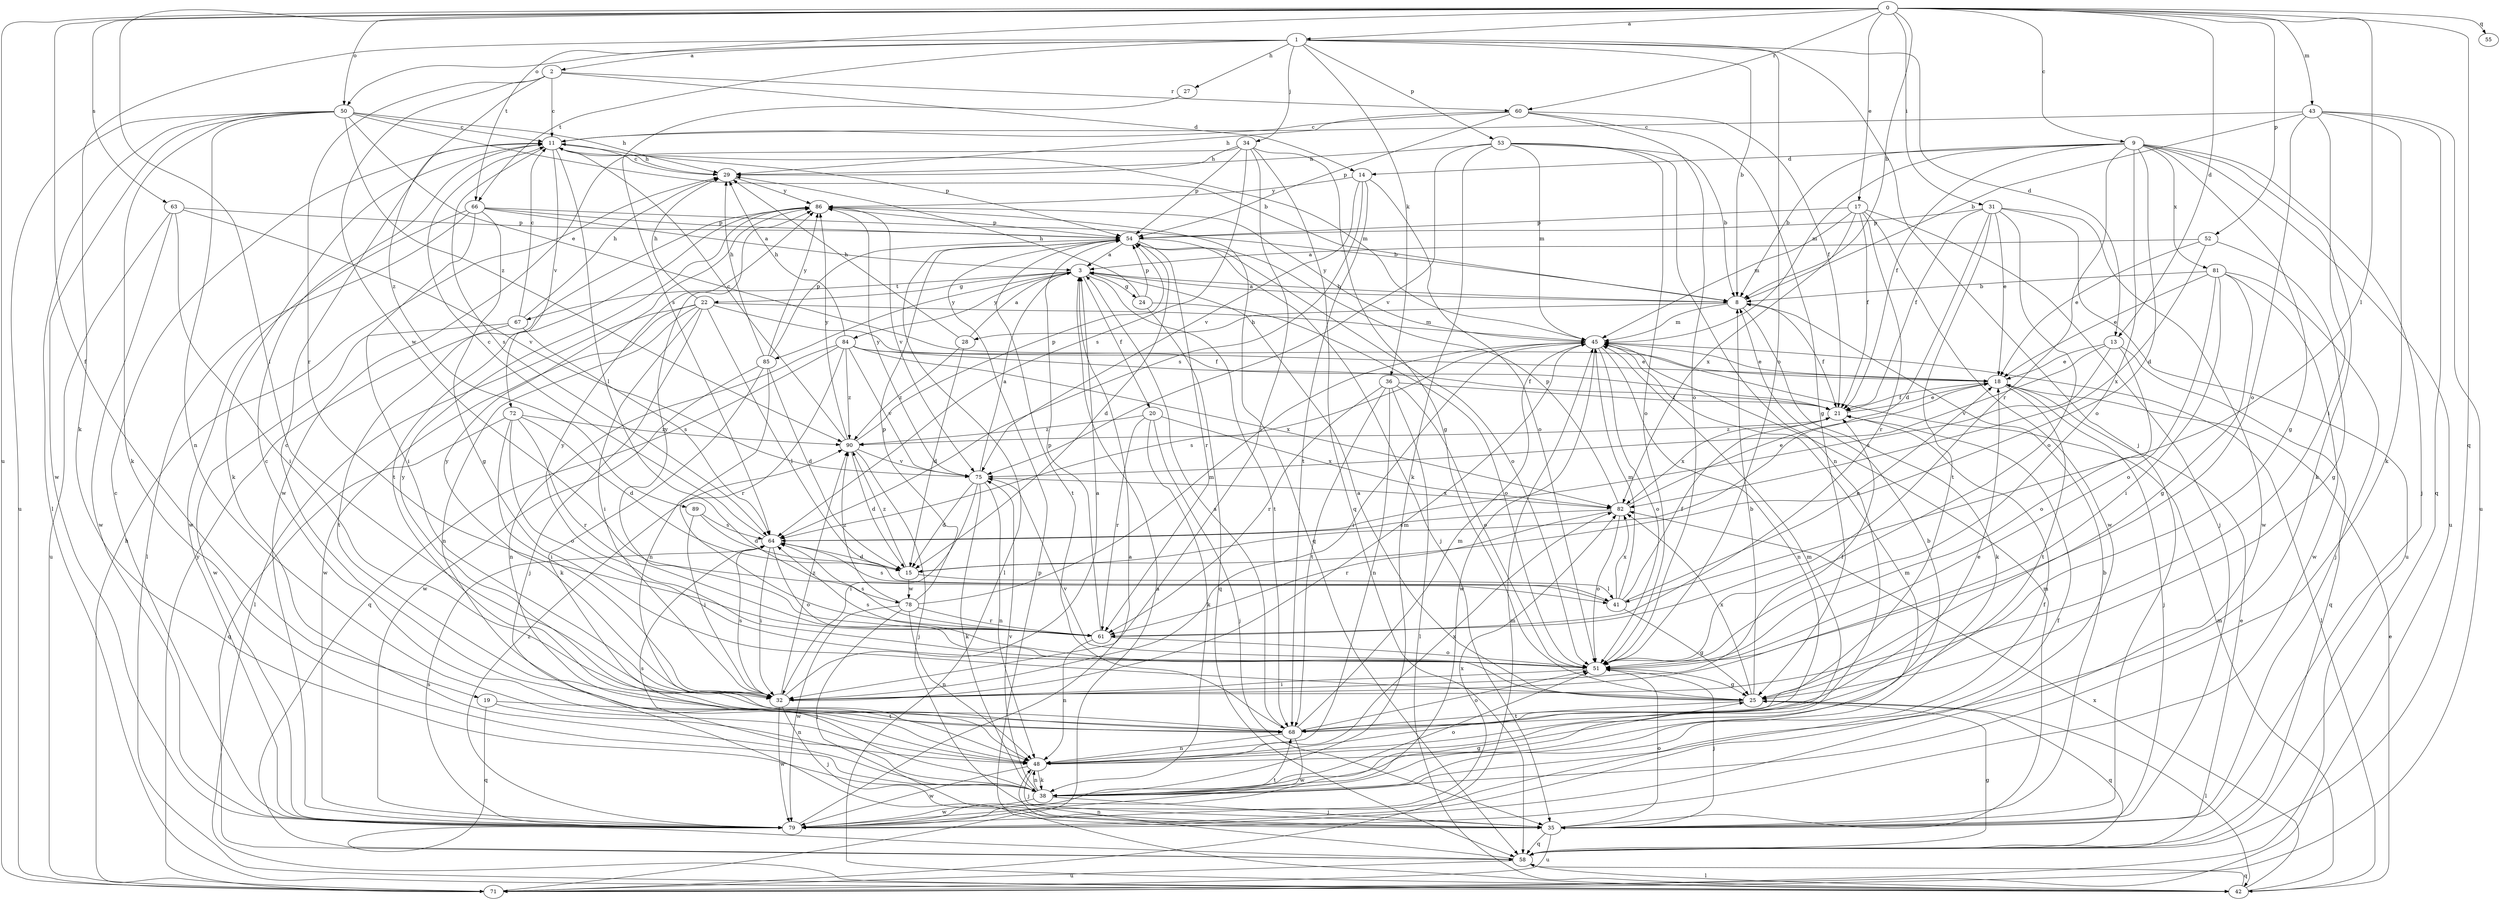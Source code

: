 strict digraph  {
0;
1;
2;
3;
8;
9;
11;
13;
14;
15;
17;
18;
19;
20;
21;
22;
24;
25;
27;
28;
29;
31;
32;
34;
35;
36;
38;
41;
42;
43;
45;
48;
50;
51;
52;
53;
54;
55;
58;
60;
61;
63;
64;
66;
67;
68;
71;
72;
75;
78;
79;
81;
82;
84;
85;
86;
89;
90;
0 -> 1  [label=a];
0 -> 8  [label=b];
0 -> 9  [label=c];
0 -> 13  [label=d];
0 -> 17  [label=e];
0 -> 19  [label=f];
0 -> 31  [label=i];
0 -> 32  [label=i];
0 -> 41  [label=l];
0 -> 43  [label=m];
0 -> 50  [label=o];
0 -> 52  [label=p];
0 -> 55  [label=q];
0 -> 58  [label=q];
0 -> 60  [label=r];
0 -> 63  [label=s];
0 -> 66  [label=t];
0 -> 71  [label=u];
1 -> 2  [label=a];
1 -> 8  [label=b];
1 -> 13  [label=d];
1 -> 27  [label=h];
1 -> 34  [label=j];
1 -> 35  [label=j];
1 -> 36  [label=k];
1 -> 38  [label=k];
1 -> 50  [label=o];
1 -> 51  [label=o];
1 -> 53  [label=p];
1 -> 66  [label=t];
2 -> 11  [label=c];
2 -> 14  [label=d];
2 -> 60  [label=r];
2 -> 61  [label=r];
2 -> 78  [label=w];
2 -> 89  [label=z];
3 -> 8  [label=b];
3 -> 20  [label=f];
3 -> 22  [label=g];
3 -> 24  [label=g];
3 -> 67  [label=t];
3 -> 68  [label=t];
3 -> 84  [label=y];
3 -> 85  [label=y];
8 -> 3  [label=a];
8 -> 21  [label=f];
8 -> 28  [label=h];
8 -> 38  [label=k];
8 -> 45  [label=m];
9 -> 8  [label=b];
9 -> 14  [label=d];
9 -> 15  [label=d];
9 -> 21  [label=f];
9 -> 25  [label=g];
9 -> 35  [label=j];
9 -> 38  [label=k];
9 -> 45  [label=m];
9 -> 51  [label=o];
9 -> 61  [label=r];
9 -> 71  [label=u];
9 -> 81  [label=x];
11 -> 29  [label=h];
11 -> 38  [label=k];
11 -> 41  [label=l];
11 -> 45  [label=m];
11 -> 54  [label=p];
11 -> 64  [label=s];
11 -> 72  [label=v];
13 -> 18  [label=e];
13 -> 51  [label=o];
13 -> 58  [label=q];
13 -> 64  [label=s];
13 -> 75  [label=v];
14 -> 51  [label=o];
14 -> 64  [label=s];
14 -> 68  [label=t];
14 -> 75  [label=v];
14 -> 86  [label=y];
15 -> 41  [label=l];
15 -> 78  [label=w];
15 -> 90  [label=z];
17 -> 21  [label=f];
17 -> 35  [label=j];
17 -> 45  [label=m];
17 -> 54  [label=p];
17 -> 61  [label=r];
17 -> 79  [label=w];
17 -> 82  [label=x];
18 -> 21  [label=f];
18 -> 35  [label=j];
18 -> 68  [label=t];
19 -> 48  [label=n];
19 -> 58  [label=q];
19 -> 68  [label=t];
20 -> 35  [label=j];
20 -> 38  [label=k];
20 -> 61  [label=r];
20 -> 82  [label=x];
20 -> 90  [label=z];
21 -> 18  [label=e];
21 -> 82  [label=x];
21 -> 90  [label=z];
22 -> 21  [label=f];
22 -> 29  [label=h];
22 -> 32  [label=i];
22 -> 35  [label=j];
22 -> 41  [label=l];
22 -> 42  [label=l];
22 -> 45  [label=m];
22 -> 48  [label=n];
22 -> 79  [label=w];
24 -> 29  [label=h];
24 -> 51  [label=o];
24 -> 54  [label=p];
24 -> 58  [label=q];
25 -> 3  [label=a];
25 -> 8  [label=b];
25 -> 42  [label=l];
25 -> 58  [label=q];
25 -> 68  [label=t];
25 -> 75  [label=v];
25 -> 82  [label=x];
27 -> 64  [label=s];
28 -> 3  [label=a];
28 -> 15  [label=d];
28 -> 29  [label=h];
28 -> 90  [label=z];
29 -> 11  [label=c];
29 -> 86  [label=y];
31 -> 15  [label=d];
31 -> 18  [label=e];
31 -> 21  [label=f];
31 -> 51  [label=o];
31 -> 54  [label=p];
31 -> 68  [label=t];
31 -> 71  [label=u];
31 -> 79  [label=w];
32 -> 3  [label=a];
32 -> 21  [label=f];
32 -> 35  [label=j];
32 -> 45  [label=m];
32 -> 64  [label=s];
32 -> 79  [label=w];
32 -> 86  [label=y];
32 -> 90  [label=z];
34 -> 25  [label=g];
34 -> 29  [label=h];
34 -> 32  [label=i];
34 -> 54  [label=p];
34 -> 58  [label=q];
34 -> 64  [label=s];
34 -> 79  [label=w];
35 -> 8  [label=b];
35 -> 45  [label=m];
35 -> 51  [label=o];
35 -> 58  [label=q];
35 -> 71  [label=u];
36 -> 21  [label=f];
36 -> 42  [label=l];
36 -> 48  [label=n];
36 -> 51  [label=o];
36 -> 61  [label=r];
36 -> 68  [label=t];
38 -> 21  [label=f];
38 -> 25  [label=g];
38 -> 35  [label=j];
38 -> 45  [label=m];
38 -> 48  [label=n];
38 -> 51  [label=o];
38 -> 64  [label=s];
38 -> 75  [label=v];
38 -> 79  [label=w];
41 -> 18  [label=e];
41 -> 21  [label=f];
41 -> 25  [label=g];
41 -> 45  [label=m];
41 -> 64  [label=s];
41 -> 82  [label=x];
42 -> 18  [label=e];
42 -> 45  [label=m];
42 -> 54  [label=p];
42 -> 58  [label=q];
42 -> 82  [label=x];
43 -> 8  [label=b];
43 -> 11  [label=c];
43 -> 32  [label=i];
43 -> 38  [label=k];
43 -> 51  [label=o];
43 -> 58  [label=q];
43 -> 71  [label=u];
45 -> 18  [label=e];
45 -> 32  [label=i];
45 -> 42  [label=l];
45 -> 48  [label=n];
45 -> 51  [label=o];
45 -> 64  [label=s];
45 -> 79  [label=w];
45 -> 86  [label=y];
48 -> 8  [label=b];
48 -> 11  [label=c];
48 -> 35  [label=j];
48 -> 38  [label=k];
48 -> 45  [label=m];
48 -> 79  [label=w];
48 -> 82  [label=x];
50 -> 8  [label=b];
50 -> 11  [label=c];
50 -> 18  [label=e];
50 -> 29  [label=h];
50 -> 38  [label=k];
50 -> 42  [label=l];
50 -> 48  [label=n];
50 -> 71  [label=u];
50 -> 79  [label=w];
50 -> 90  [label=z];
51 -> 25  [label=g];
51 -> 32  [label=i];
51 -> 35  [label=j];
51 -> 64  [label=s];
51 -> 86  [label=y];
52 -> 3  [label=a];
52 -> 18  [label=e];
52 -> 25  [label=g];
52 -> 82  [label=x];
53 -> 8  [label=b];
53 -> 29  [label=h];
53 -> 38  [label=k];
53 -> 45  [label=m];
53 -> 48  [label=n];
53 -> 51  [label=o];
53 -> 75  [label=v];
54 -> 3  [label=a];
54 -> 15  [label=d];
54 -> 35  [label=j];
54 -> 42  [label=l];
54 -> 51  [label=o];
54 -> 61  [label=r];
54 -> 68  [label=t];
58 -> 18  [label=e];
58 -> 25  [label=g];
58 -> 42  [label=l];
58 -> 48  [label=n];
58 -> 71  [label=u];
60 -> 11  [label=c];
60 -> 21  [label=f];
60 -> 25  [label=g];
60 -> 29  [label=h];
60 -> 51  [label=o];
60 -> 54  [label=p];
61 -> 48  [label=n];
61 -> 51  [label=o];
61 -> 54  [label=p];
61 -> 64  [label=s];
61 -> 86  [label=y];
63 -> 32  [label=i];
63 -> 54  [label=p];
63 -> 71  [label=u];
63 -> 75  [label=v];
63 -> 79  [label=w];
64 -> 11  [label=c];
64 -> 15  [label=d];
64 -> 32  [label=i];
64 -> 51  [label=o];
66 -> 3  [label=a];
66 -> 8  [label=b];
66 -> 25  [label=g];
66 -> 32  [label=i];
66 -> 42  [label=l];
66 -> 54  [label=p];
66 -> 79  [label=w];
67 -> 11  [label=c];
67 -> 29  [label=h];
67 -> 64  [label=s];
67 -> 68  [label=t];
67 -> 79  [label=w];
68 -> 3  [label=a];
68 -> 11  [label=c];
68 -> 18  [label=e];
68 -> 45  [label=m];
68 -> 48  [label=n];
68 -> 51  [label=o];
68 -> 79  [label=w];
68 -> 86  [label=y];
71 -> 3  [label=a];
71 -> 29  [label=h];
71 -> 45  [label=m];
71 -> 86  [label=y];
72 -> 15  [label=d];
72 -> 32  [label=i];
72 -> 51  [label=o];
72 -> 58  [label=q];
72 -> 61  [label=r];
72 -> 90  [label=z];
75 -> 3  [label=a];
75 -> 15  [label=d];
75 -> 32  [label=i];
75 -> 38  [label=k];
75 -> 48  [label=n];
75 -> 82  [label=x];
75 -> 86  [label=y];
78 -> 35  [label=j];
78 -> 45  [label=m];
78 -> 48  [label=n];
78 -> 54  [label=p];
78 -> 61  [label=r];
78 -> 79  [label=w];
78 -> 90  [label=z];
79 -> 3  [label=a];
79 -> 11  [label=c];
79 -> 21  [label=f];
79 -> 64  [label=s];
79 -> 68  [label=t];
79 -> 82  [label=x];
79 -> 90  [label=z];
81 -> 8  [label=b];
81 -> 18  [label=e];
81 -> 25  [label=g];
81 -> 32  [label=i];
81 -> 35  [label=j];
81 -> 51  [label=o];
81 -> 79  [label=w];
82 -> 18  [label=e];
82 -> 51  [label=o];
82 -> 54  [label=p];
82 -> 61  [label=r];
82 -> 64  [label=s];
84 -> 18  [label=e];
84 -> 21  [label=f];
84 -> 29  [label=h];
84 -> 48  [label=n];
84 -> 58  [label=q];
84 -> 61  [label=r];
84 -> 75  [label=v];
84 -> 82  [label=x];
84 -> 90  [label=z];
85 -> 15  [label=d];
85 -> 29  [label=h];
85 -> 38  [label=k];
85 -> 48  [label=n];
85 -> 54  [label=p];
85 -> 79  [label=w];
85 -> 86  [label=y];
86 -> 54  [label=p];
86 -> 58  [label=q];
86 -> 68  [label=t];
86 -> 75  [label=v];
89 -> 15  [label=d];
89 -> 32  [label=i];
89 -> 64  [label=s];
90 -> 11  [label=c];
90 -> 15  [label=d];
90 -> 35  [label=j];
90 -> 54  [label=p];
90 -> 75  [label=v];
90 -> 86  [label=y];
}
